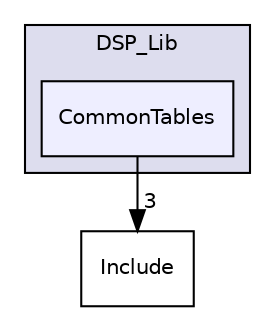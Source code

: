 digraph "/home/developer/mtrain-firmware/external/CMSIS/DSP_Lib/CommonTables" {
  compound=true
  node [ fontsize="10", fontname="Helvetica"];
  edge [ labelfontsize="10", labelfontname="Helvetica"];
  subgraph clusterdir_97395cc6f535af9ec28c028ceaf10592 {
    graph [ bgcolor="#ddddee", pencolor="black", label="DSP_Lib" fontname="Helvetica", fontsize="10", URL="dir_97395cc6f535af9ec28c028ceaf10592.html"]
  dir_7bdb6d798d80a101f653f3f1fc1e9e90 [shape=box, label="CommonTables", style="filled", fillcolor="#eeeeff", pencolor="black", URL="dir_7bdb6d798d80a101f653f3f1fc1e9e90.html"];
  }
  dir_ea7e36173fdf5d3e10f7d99384a1945b [shape=box label="Include" URL="dir_ea7e36173fdf5d3e10f7d99384a1945b.html"];
  dir_7bdb6d798d80a101f653f3f1fc1e9e90->dir_ea7e36173fdf5d3e10f7d99384a1945b [headlabel="3", labeldistance=1.5 headhref="dir_000023_000032.html"];
}
